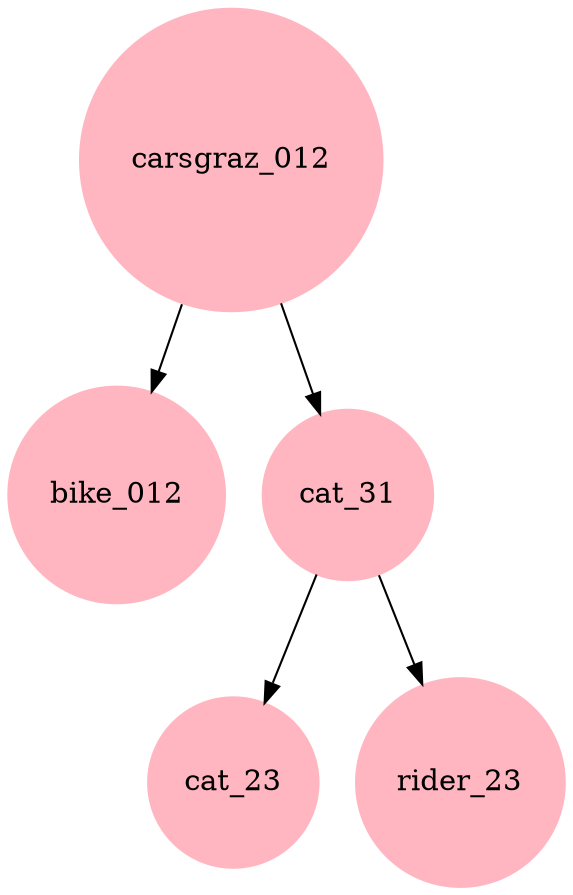digraph G
{
     node[shape = circle]
     node[style = filled]
     node[fillcolor = "#FFB6C1"]
     node[color = "#FFB6C1"]
     edge[color = "#000000"]
carsgraz_012->bike_012
carsgraz_012->cat_31->cat_23
cat_31->rider_23


}